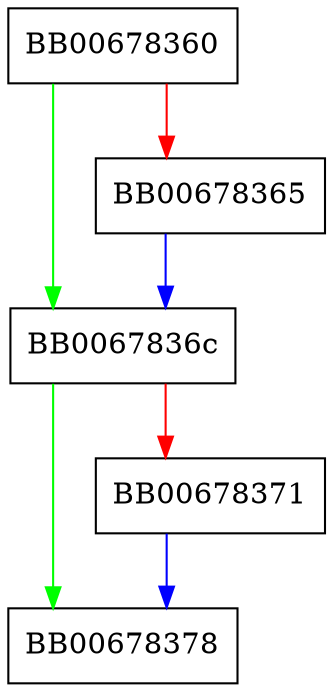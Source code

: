 digraph X509_get0_uids {
  node [shape="box"];
  graph [splines=ortho];
  BB00678360 -> BB0067836c [color="green"];
  BB00678360 -> BB00678365 [color="red"];
  BB00678365 -> BB0067836c [color="blue"];
  BB0067836c -> BB00678378 [color="green"];
  BB0067836c -> BB00678371 [color="red"];
  BB00678371 -> BB00678378 [color="blue"];
}